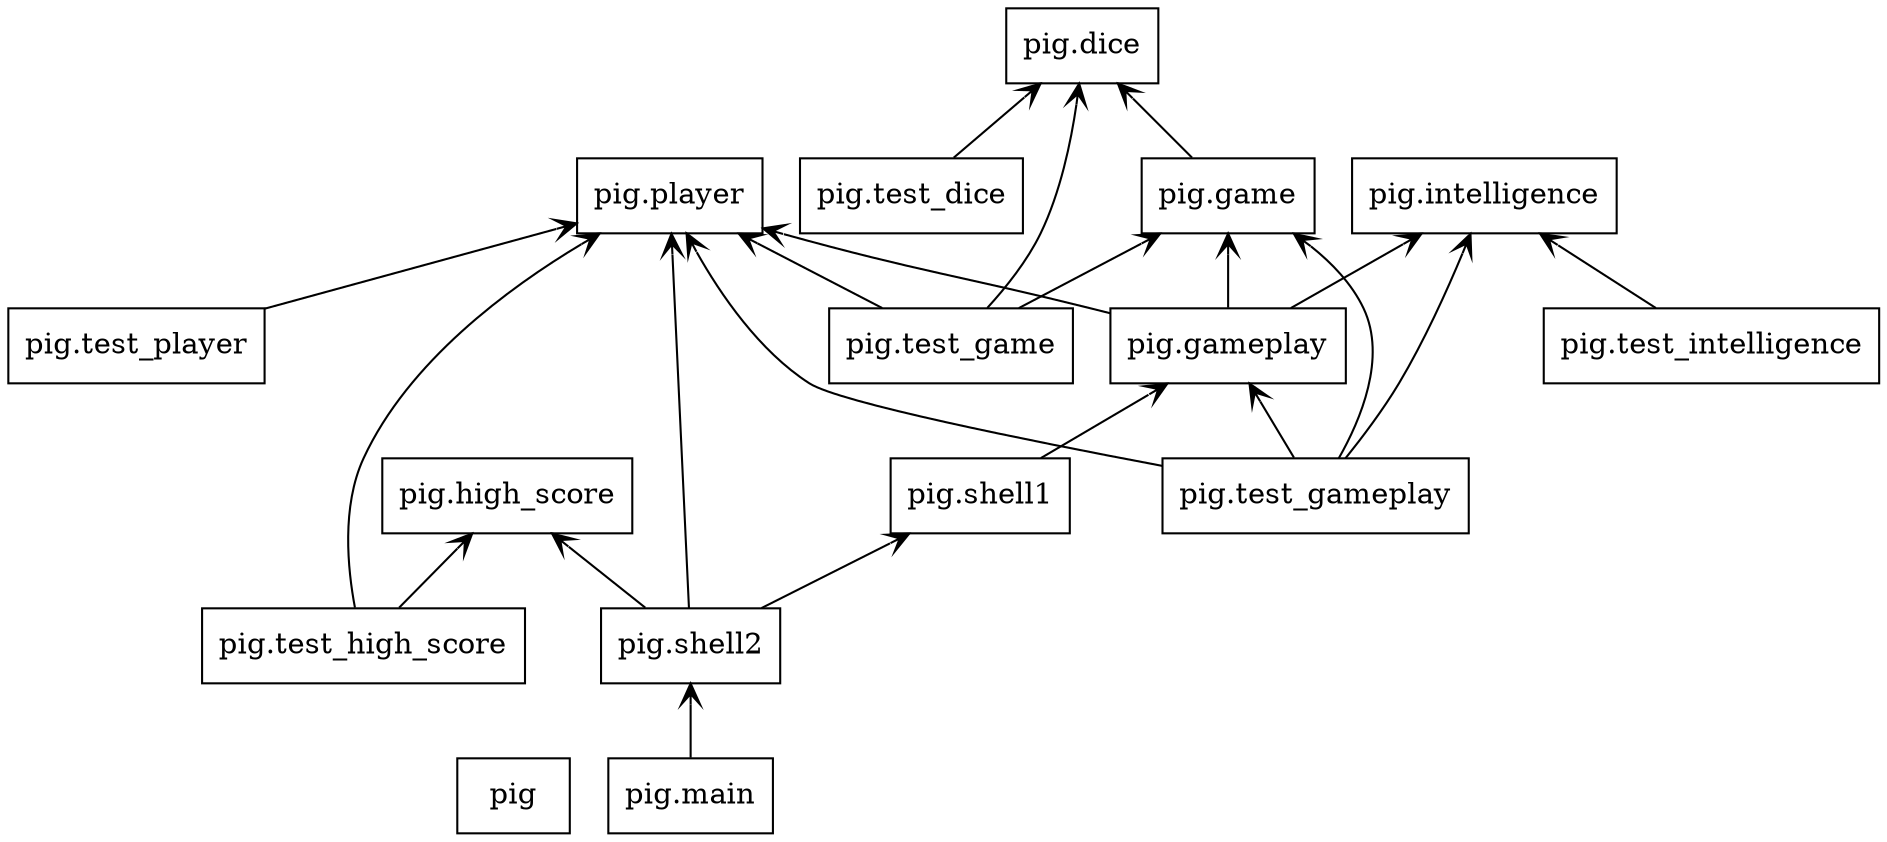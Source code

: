 digraph "packages" {
rankdir=BT
charset="utf-8"
"pig" [color="black", label=<pig>, shape="box", style="solid"];
"pig.dice" [color="black", label=<pig.dice>, shape="box", style="solid"];
"pig.game" [color="black", label=<pig.game>, shape="box", style="solid"];
"pig.gameplay" [color="black", label=<pig.gameplay>, shape="box", style="solid"];
"pig.high_score" [color="black", label=<pig.high_score>, shape="box", style="solid"];
"pig.intelligence" [color="black", label=<pig.intelligence>, shape="box", style="solid"];
"pig.main" [color="black", label=<pig.main>, shape="box", style="solid"];
"pig.player" [color="black", label=<pig.player>, shape="box", style="solid"];
"pig.shell1" [color="black", label=<pig.shell1>, shape="box", style="solid"];
"pig.shell2" [color="black", label=<pig.shell2>, shape="box", style="solid"];
"pig.test_dice" [color="black", label=<pig.test_dice>, shape="box", style="solid"];
"pig.test_game" [color="black", label=<pig.test_game>, shape="box", style="solid"];
"pig.test_gameplay" [color="black", label=<pig.test_gameplay>, shape="box", style="solid"];
"pig.test_high_score" [color="black", label=<pig.test_high_score>, shape="box", style="solid"];
"pig.test_intelligence" [color="black", label=<pig.test_intelligence>, shape="box", style="solid"];
"pig.test_player" [color="black", label=<pig.test_player>, shape="box", style="solid"];
"pig.game" -> "pig.dice" [arrowhead="open", arrowtail="none"];
"pig.gameplay" -> "pig.game" [arrowhead="open", arrowtail="none"];
"pig.gameplay" -> "pig.intelligence" [arrowhead="open", arrowtail="none"];
"pig.gameplay" -> "pig.player" [arrowhead="open", arrowtail="none"];
"pig.main" -> "pig.shell2" [arrowhead="open", arrowtail="none"];
"pig.shell1" -> "pig.gameplay" [arrowhead="open", arrowtail="none"];
"pig.shell2" -> "pig.high_score" [arrowhead="open", arrowtail="none"];
"pig.shell2" -> "pig.player" [arrowhead="open", arrowtail="none"];
"pig.shell2" -> "pig.shell1" [arrowhead="open", arrowtail="none"];
"pig.test_dice" -> "pig.dice" [arrowhead="open", arrowtail="none"];
"pig.test_game" -> "pig.dice" [arrowhead="open", arrowtail="none"];
"pig.test_game" -> "pig.game" [arrowhead="open", arrowtail="none"];
"pig.test_game" -> "pig.player" [arrowhead="open", arrowtail="none"];
"pig.test_gameplay" -> "pig.game" [arrowhead="open", arrowtail="none"];
"pig.test_gameplay" -> "pig.gameplay" [arrowhead="open", arrowtail="none"];
"pig.test_gameplay" -> "pig.intelligence" [arrowhead="open", arrowtail="none"];
"pig.test_gameplay" -> "pig.player" [arrowhead="open", arrowtail="none"];
"pig.test_high_score" -> "pig.high_score" [arrowhead="open", arrowtail="none"];
"pig.test_high_score" -> "pig.player" [arrowhead="open", arrowtail="none"];
"pig.test_intelligence" -> "pig.intelligence" [arrowhead="open", arrowtail="none"];
"pig.test_player" -> "pig.player" [arrowhead="open", arrowtail="none"];
}
